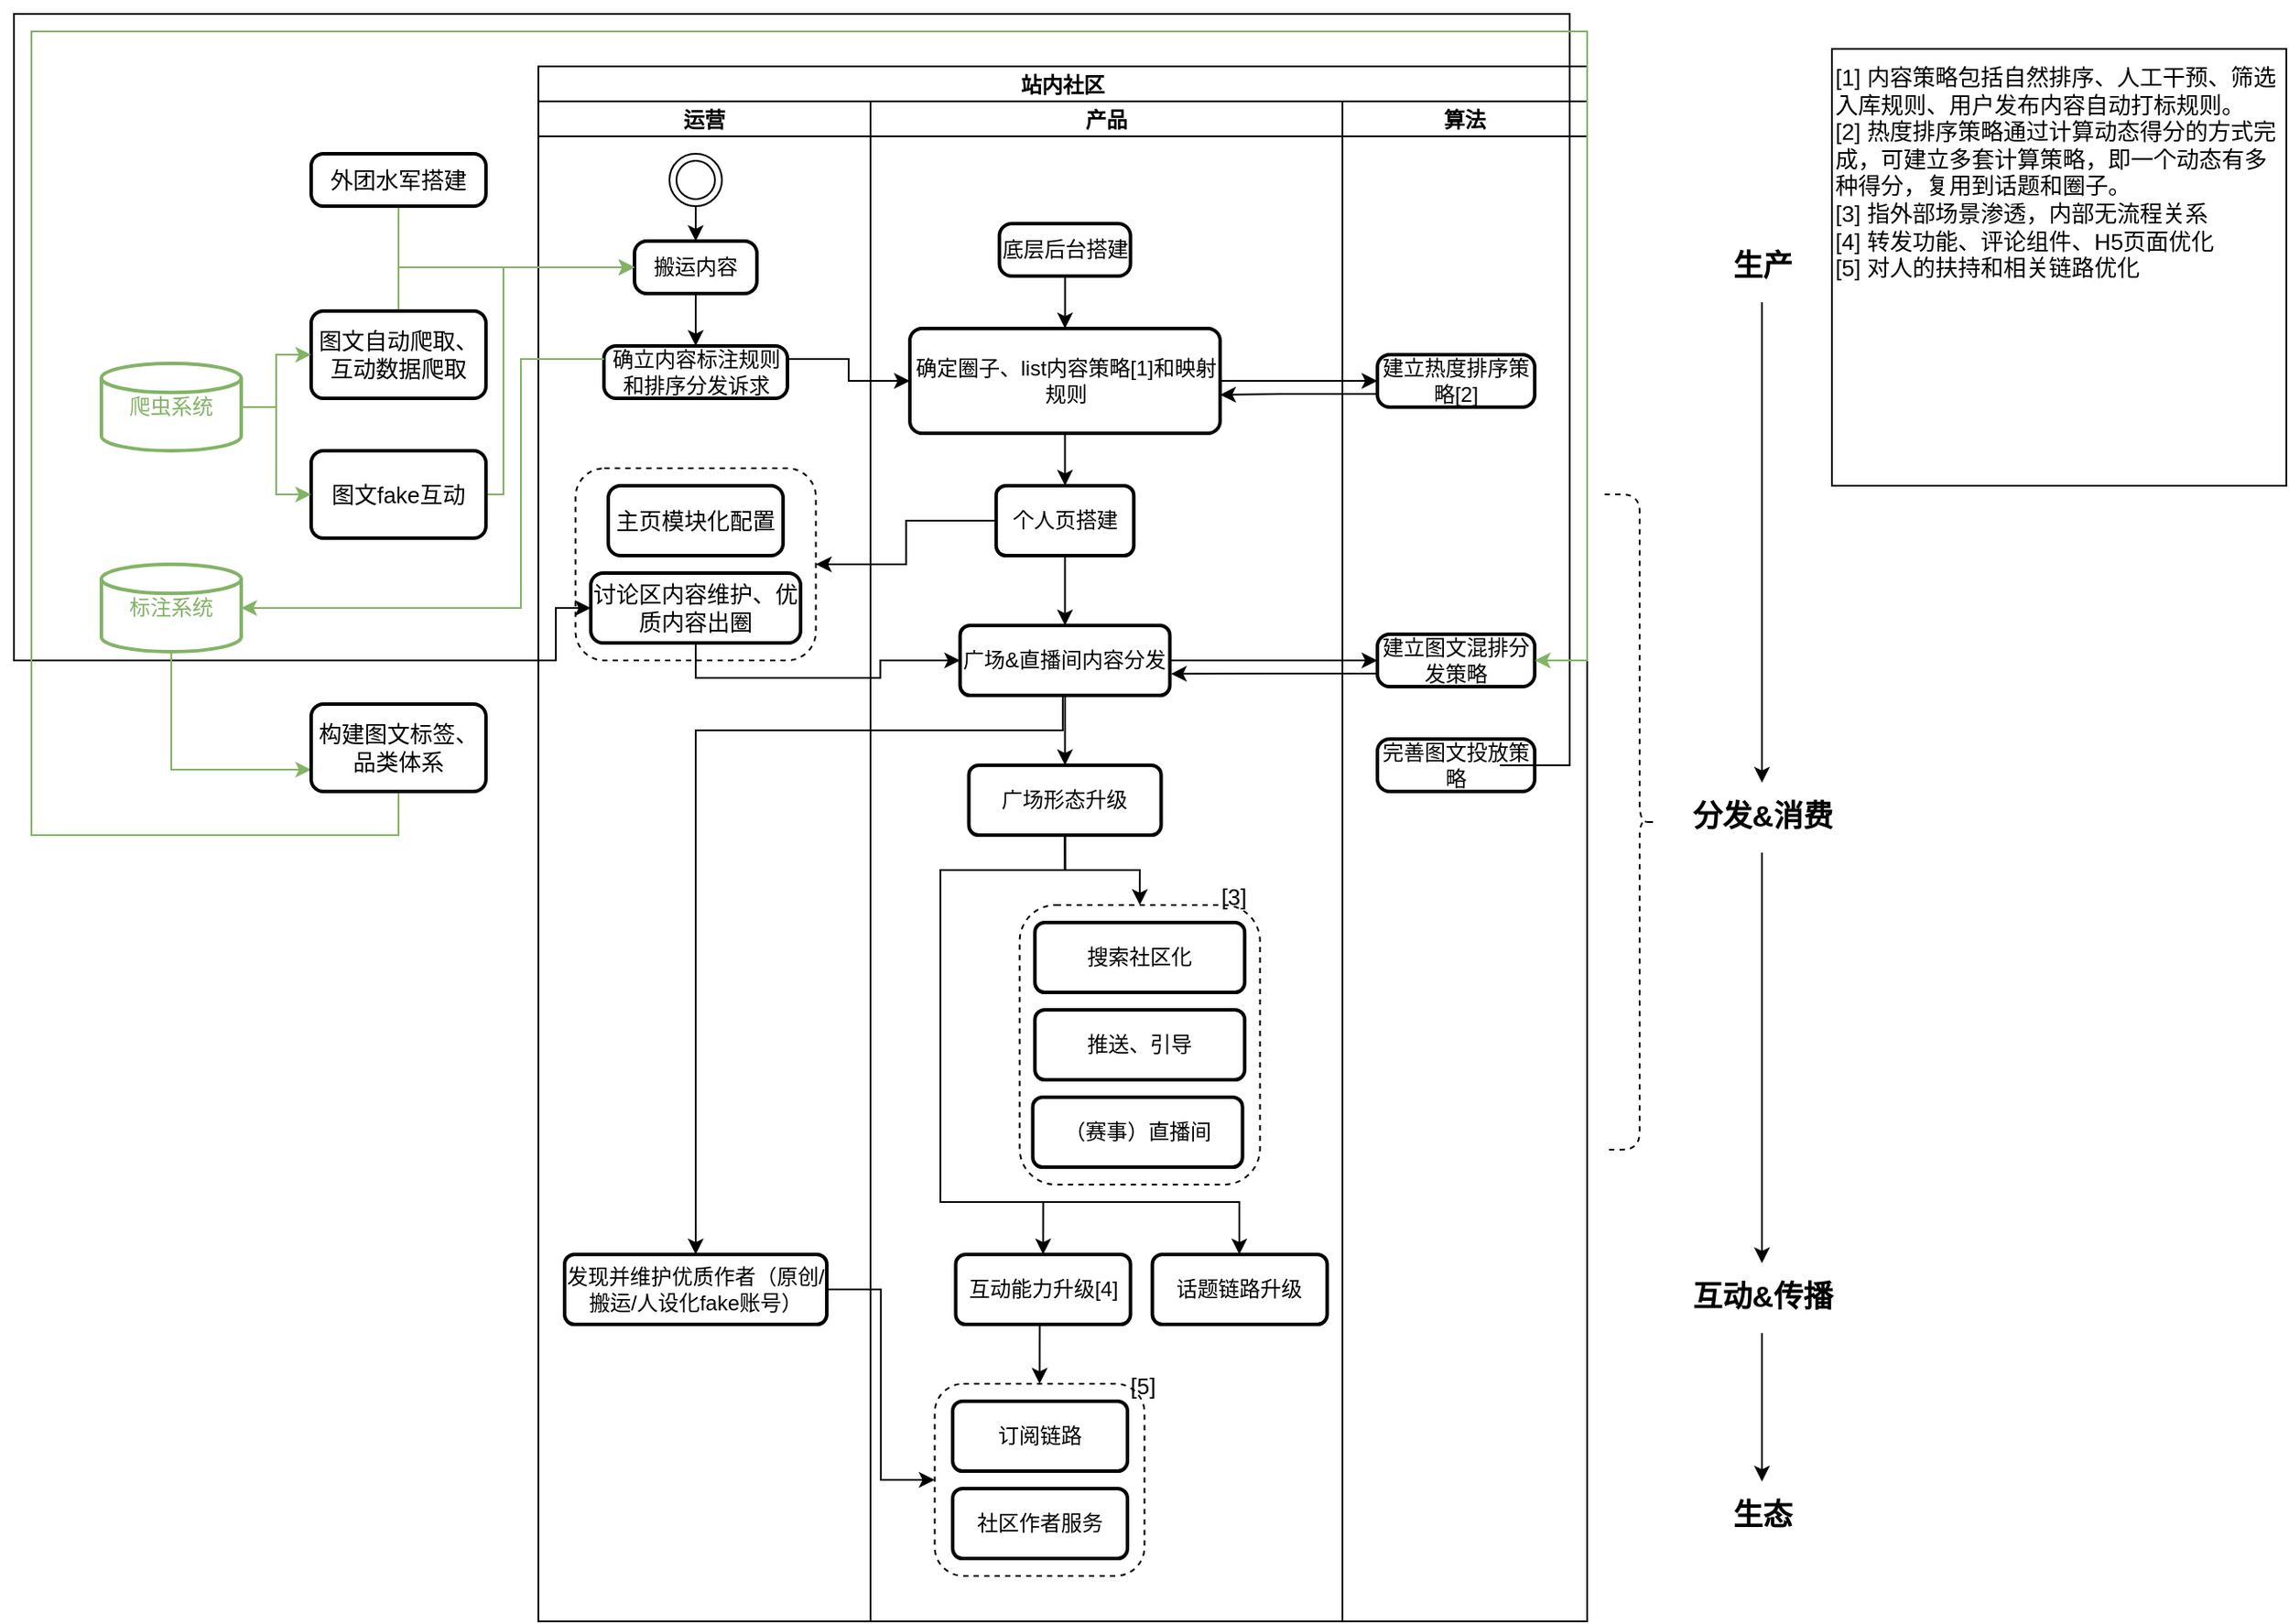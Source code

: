 <mxfile version="16.2.7" type="github">
  <diagram name="Page-1" id="74e2e168-ea6b-b213-b513-2b3c1d86103e">
    <mxGraphModel dx="2680" dy="847" grid="1" gridSize="10" guides="1" tooltips="1" connect="1" arrows="1" fold="1" page="1" pageScale="1" pageWidth="1100" pageHeight="850" background="none" math="0" shadow="0">
      <root>
        <mxCell id="0" />
        <mxCell id="1" parent="0" />
        <mxCell id="5FDzwrHfISPWhtm09f9s-1" value="站内社区" style="swimlane;childLayout=stackLayout;resizeParent=1;resizeParentMax=0;startSize=20;" parent="1" vertex="1">
          <mxGeometry x="190" y="60" width="600" height="890" as="geometry" />
        </mxCell>
        <mxCell id="5FDzwrHfISPWhtm09f9s-2" value="运营" style="swimlane;startSize=20;" parent="5FDzwrHfISPWhtm09f9s-1" vertex="1">
          <mxGeometry y="20" width="190" height="870" as="geometry" />
        </mxCell>
        <mxCell id="ZMYzjcz4kzVzO9VZxVAW-8" style="edgeStyle=orthogonalEdgeStyle;rounded=0;orthogonalLoop=1;jettySize=auto;html=1;exitX=0.5;exitY=1;exitDx=0;exitDy=0;entryX=0.5;entryY=0;entryDx=0;entryDy=0;strokeColor=#000000;" edge="1" parent="5FDzwrHfISPWhtm09f9s-2" source="ZMYzjcz4kzVzO9VZxVAW-3" target="ZMYzjcz4kzVzO9VZxVAW-5">
          <mxGeometry relative="1" as="geometry" />
        </mxCell>
        <mxCell id="ZMYzjcz4kzVzO9VZxVAW-3" value="" style="ellipse;shape=doubleEllipse;html=1;dashed=0;whitespace=wrap;aspect=fixed;" vertex="1" parent="5FDzwrHfISPWhtm09f9s-2">
          <mxGeometry x="75" y="30" width="30" height="30" as="geometry" />
        </mxCell>
        <mxCell id="ZMYzjcz4kzVzO9VZxVAW-15" value="" style="edgeStyle=orthogonalEdgeStyle;rounded=0;orthogonalLoop=1;jettySize=auto;html=1;strokeColor=#000000;" edge="1" parent="5FDzwrHfISPWhtm09f9s-2" source="ZMYzjcz4kzVzO9VZxVAW-5" target="ZMYzjcz4kzVzO9VZxVAW-9">
          <mxGeometry relative="1" as="geometry" />
        </mxCell>
        <mxCell id="ZMYzjcz4kzVzO9VZxVAW-5" value="搬运内容" style="rounded=1;whiteSpace=wrap;html=1;absoluteArcSize=1;arcSize=14;strokeWidth=2;" vertex="1" parent="5FDzwrHfISPWhtm09f9s-2">
          <mxGeometry x="55" y="80" width="70" height="30" as="geometry" />
        </mxCell>
        <mxCell id="ZMYzjcz4kzVzO9VZxVAW-9" value="确立内容标注规则和排序分发诉求" style="rounded=1;whiteSpace=wrap;html=1;absoluteArcSize=1;arcSize=14;strokeWidth=2;" vertex="1" parent="5FDzwrHfISPWhtm09f9s-2">
          <mxGeometry x="37.5" y="140" width="105" height="30" as="geometry" />
        </mxCell>
        <mxCell id="ZMYzjcz4kzVzO9VZxVAW-37" value="主页模块化配置" style="rounded=1;whiteSpace=wrap;html=1;absoluteArcSize=1;arcSize=14;strokeWidth=2;fontSize=13;" vertex="1" parent="5FDzwrHfISPWhtm09f9s-2">
          <mxGeometry x="40" y="220" width="100" height="40" as="geometry" />
        </mxCell>
        <mxCell id="ZMYzjcz4kzVzO9VZxVAW-65" value="讨论区内容维护、优质内容出圈" style="rounded=1;whiteSpace=wrap;html=1;absoluteArcSize=1;arcSize=14;strokeWidth=2;fontSize=13;" vertex="1" parent="5FDzwrHfISPWhtm09f9s-2">
          <mxGeometry x="30" y="270" width="120" height="40" as="geometry" />
        </mxCell>
        <mxCell id="ZMYzjcz4kzVzO9VZxVAW-74" value="" style="rounded=1;whiteSpace=wrap;html=1;fontSize=13;fontColor=#FF3333;strokeColor=#000000;fillColor=none;dashed=1;" vertex="1" parent="5FDzwrHfISPWhtm09f9s-2">
          <mxGeometry x="21.25" y="210" width="137.5" height="110" as="geometry" />
        </mxCell>
        <mxCell id="ZMYzjcz4kzVzO9VZxVAW-102" value="发现并维护优质作者（原创/搬运/人设化fake账号）" style="whiteSpace=wrap;html=1;rounded=1;arcSize=14;strokeWidth=2;" vertex="1" parent="5FDzwrHfISPWhtm09f9s-2">
          <mxGeometry x="15" y="660" width="150" height="40" as="geometry" />
        </mxCell>
        <mxCell id="5FDzwrHfISPWhtm09f9s-3" value="产品" style="swimlane;startSize=20;" parent="5FDzwrHfISPWhtm09f9s-1" vertex="1">
          <mxGeometry x="190" y="20" width="270" height="870" as="geometry" />
        </mxCell>
        <mxCell id="ZMYzjcz4kzVzO9VZxVAW-17" value="" style="edgeStyle=orthogonalEdgeStyle;rounded=0;orthogonalLoop=1;jettySize=auto;html=1;strokeColor=#000000;" edge="1" parent="5FDzwrHfISPWhtm09f9s-3" source="ZMYzjcz4kzVzO9VZxVAW-6" target="ZMYzjcz4kzVzO9VZxVAW-11">
          <mxGeometry relative="1" as="geometry" />
        </mxCell>
        <mxCell id="ZMYzjcz4kzVzO9VZxVAW-6" value="底层后台搭建" style="rounded=1;whiteSpace=wrap;html=1;absoluteArcSize=1;arcSize=14;strokeWidth=2;" vertex="1" parent="5FDzwrHfISPWhtm09f9s-3">
          <mxGeometry x="73.75" y="70" width="75" height="30" as="geometry" />
        </mxCell>
        <mxCell id="ZMYzjcz4kzVzO9VZxVAW-23" value="" style="edgeStyle=orthogonalEdgeStyle;rounded=0;orthogonalLoop=1;jettySize=auto;html=1;strokeColor=#000000;" edge="1" parent="5FDzwrHfISPWhtm09f9s-3" source="ZMYzjcz4kzVzO9VZxVAW-11" target="ZMYzjcz4kzVzO9VZxVAW-22">
          <mxGeometry relative="1" as="geometry" />
        </mxCell>
        <mxCell id="ZMYzjcz4kzVzO9VZxVAW-11" value="确定圈子、list内容策略[1]和映射规则" style="rounded=1;whiteSpace=wrap;html=1;absoluteArcSize=1;arcSize=14;strokeWidth=2;" vertex="1" parent="5FDzwrHfISPWhtm09f9s-3">
          <mxGeometry x="22.5" y="130" width="177.5" height="60" as="geometry" />
        </mxCell>
        <mxCell id="ZMYzjcz4kzVzO9VZxVAW-52" style="edgeStyle=orthogonalEdgeStyle;rounded=0;orthogonalLoop=1;jettySize=auto;html=1;exitX=0.5;exitY=1;exitDx=0;exitDy=0;entryX=0.5;entryY=0;entryDx=0;entryDy=0;fontSize=13;fontColor=#82B366;strokeColor=#000000;" edge="1" parent="5FDzwrHfISPWhtm09f9s-3" source="ZMYzjcz4kzVzO9VZxVAW-42" target="ZMYzjcz4kzVzO9VZxVAW-51">
          <mxGeometry relative="1" as="geometry" />
        </mxCell>
        <mxCell id="ZMYzjcz4kzVzO9VZxVAW-64" style="edgeStyle=orthogonalEdgeStyle;rounded=0;orthogonalLoop=1;jettySize=auto;html=1;exitX=0.5;exitY=1;exitDx=0;exitDy=0;entryX=0.5;entryY=0;entryDx=0;entryDy=0;fontSize=13;fontColor=#FF3333;strokeColor=#000000;" edge="1" parent="5FDzwrHfISPWhtm09f9s-3" source="ZMYzjcz4kzVzO9VZxVAW-22" target="ZMYzjcz4kzVzO9VZxVAW-42">
          <mxGeometry relative="1" as="geometry" />
        </mxCell>
        <mxCell id="ZMYzjcz4kzVzO9VZxVAW-22" value="个人页搭建" style="whiteSpace=wrap;html=1;rounded=1;arcSize=14;strokeWidth=2;" vertex="1" parent="5FDzwrHfISPWhtm09f9s-3">
          <mxGeometry x="71.88" y="220" width="78.75" height="40" as="geometry" />
        </mxCell>
        <mxCell id="ZMYzjcz4kzVzO9VZxVAW-42" value="广场&amp;amp;直播间内容分发" style="whiteSpace=wrap;html=1;rounded=1;arcSize=14;strokeWidth=2;" vertex="1" parent="5FDzwrHfISPWhtm09f9s-3">
          <mxGeometry x="51.26" y="300" width="120" height="40" as="geometry" />
        </mxCell>
        <mxCell id="ZMYzjcz4kzVzO9VZxVAW-117" style="edgeStyle=orthogonalEdgeStyle;rounded=0;orthogonalLoop=1;jettySize=auto;html=1;exitX=0.5;exitY=1;exitDx=0;exitDy=0;fontSize=17;fontColor=#000000;strokeColor=#000000;entryX=0.5;entryY=0;entryDx=0;entryDy=0;" edge="1" parent="5FDzwrHfISPWhtm09f9s-3" source="ZMYzjcz4kzVzO9VZxVAW-51" target="ZMYzjcz4kzVzO9VZxVAW-116">
          <mxGeometry relative="1" as="geometry">
            <Array as="points">
              <mxPoint x="111" y="440" />
              <mxPoint x="40" y="440" />
              <mxPoint x="40" y="630" />
              <mxPoint x="99" y="630" />
            </Array>
          </mxGeometry>
        </mxCell>
        <mxCell id="ZMYzjcz4kzVzO9VZxVAW-126" style="edgeStyle=orthogonalEdgeStyle;rounded=0;orthogonalLoop=1;jettySize=auto;html=1;exitX=0.5;exitY=1;exitDx=0;exitDy=0;fontSize=13;fontColor=#000000;strokeColor=#000000;" edge="1" parent="5FDzwrHfISPWhtm09f9s-3" source="ZMYzjcz4kzVzO9VZxVAW-51" target="ZMYzjcz4kzVzO9VZxVAW-125">
          <mxGeometry relative="1" as="geometry">
            <Array as="points">
              <mxPoint x="111" y="440" />
              <mxPoint x="40" y="440" />
              <mxPoint x="40" y="630" />
              <mxPoint x="211" y="630" />
            </Array>
          </mxGeometry>
        </mxCell>
        <mxCell id="ZMYzjcz4kzVzO9VZxVAW-51" value="广场形态升级" style="whiteSpace=wrap;html=1;rounded=1;arcSize=14;strokeWidth=2;" vertex="1" parent="5FDzwrHfISPWhtm09f9s-3">
          <mxGeometry x="56.26" y="380" width="110" height="40" as="geometry" />
        </mxCell>
        <mxCell id="ZMYzjcz4kzVzO9VZxVAW-78" style="edgeStyle=orthogonalEdgeStyle;rounded=0;orthogonalLoop=1;jettySize=auto;html=1;exitX=0.5;exitY=1;exitDx=0;exitDy=0;entryX=0.5;entryY=0;entryDx=0;entryDy=0;fontSize=13;fontColor=#FF3333;strokeColor=#000000;" edge="1" parent="5FDzwrHfISPWhtm09f9s-3" source="ZMYzjcz4kzVzO9VZxVAW-51" target="ZMYzjcz4kzVzO9VZxVAW-77">
          <mxGeometry relative="1" as="geometry" />
        </mxCell>
        <mxCell id="ZMYzjcz4kzVzO9VZxVAW-82" value="" style="group" vertex="1" connectable="0" parent="5FDzwrHfISPWhtm09f9s-3">
          <mxGeometry x="70" y="440" width="168.13" height="180" as="geometry" />
        </mxCell>
        <mxCell id="ZMYzjcz4kzVzO9VZxVAW-80" value="&lt;font color=&quot;#000000&quot;&gt;[3]&lt;/font&gt;" style="text;html=1;strokeColor=none;fillColor=none;align=center;verticalAlign=middle;whiteSpace=wrap;rounded=0;dashed=1;fontSize=13;fontColor=#FF3333;" vertex="1" parent="ZMYzjcz4kzVzO9VZxVAW-82">
          <mxGeometry x="108.13" width="60" height="30" as="geometry" />
        </mxCell>
        <mxCell id="ZMYzjcz4kzVzO9VZxVAW-77" value="" style="rounded=1;whiteSpace=wrap;html=1;fontSize=13;fontColor=#FF3333;strokeColor=#000000;fillColor=none;dashed=1;" vertex="1" parent="ZMYzjcz4kzVzO9VZxVAW-82">
          <mxGeometry x="15.32" y="20" width="137.5" height="160" as="geometry" />
        </mxCell>
        <mxCell id="ZMYzjcz4kzVzO9VZxVAW-118" value="" style="group" vertex="1" connectable="0" parent="ZMYzjcz4kzVzO9VZxVAW-82">
          <mxGeometry x="22.82" y="30" width="121.26" height="140" as="geometry" />
        </mxCell>
        <mxCell id="ZMYzjcz4kzVzO9VZxVAW-75" value="搜索社区化" style="whiteSpace=wrap;html=1;rounded=1;arcSize=14;strokeWidth=2;" vertex="1" parent="ZMYzjcz4kzVzO9VZxVAW-118">
          <mxGeometry x="1.26" width="120" height="40" as="geometry" />
        </mxCell>
        <mxCell id="ZMYzjcz4kzVzO9VZxVAW-76" value="推送、引导" style="whiteSpace=wrap;html=1;rounded=1;arcSize=14;strokeWidth=2;" vertex="1" parent="ZMYzjcz4kzVzO9VZxVAW-118">
          <mxGeometry x="1.26" y="50" width="120" height="40" as="geometry" />
        </mxCell>
        <mxCell id="ZMYzjcz4kzVzO9VZxVAW-81" value="（赛事）直播间" style="whiteSpace=wrap;html=1;rounded=1;arcSize=14;strokeWidth=2;" vertex="1" parent="ZMYzjcz4kzVzO9VZxVAW-118">
          <mxGeometry y="100" width="120" height="40" as="geometry" />
        </mxCell>
        <mxCell id="ZMYzjcz4kzVzO9VZxVAW-122" style="edgeStyle=orthogonalEdgeStyle;rounded=0;orthogonalLoop=1;jettySize=auto;html=1;exitX=0.5;exitY=1;exitDx=0;exitDy=0;entryX=0.5;entryY=0;entryDx=0;entryDy=0;fontSize=17;fontColor=#000000;strokeColor=#000000;" edge="1" parent="5FDzwrHfISPWhtm09f9s-3" source="ZMYzjcz4kzVzO9VZxVAW-116" target="ZMYzjcz4kzVzO9VZxVAW-121">
          <mxGeometry relative="1" as="geometry" />
        </mxCell>
        <mxCell id="ZMYzjcz4kzVzO9VZxVAW-116" value="互动能力升级[4]" style="whiteSpace=wrap;html=1;rounded=1;arcSize=14;strokeWidth=2;" vertex="1" parent="5FDzwrHfISPWhtm09f9s-3">
          <mxGeometry x="48.75" y="660" width="100" height="40" as="geometry" />
        </mxCell>
        <mxCell id="ZMYzjcz4kzVzO9VZxVAW-125" value="话题链路升级" style="whiteSpace=wrap;html=1;rounded=1;arcSize=14;strokeWidth=2;" vertex="1" parent="5FDzwrHfISPWhtm09f9s-3">
          <mxGeometry x="161.26" y="660" width="100" height="40" as="geometry" />
        </mxCell>
        <mxCell id="ZMYzjcz4kzVzO9VZxVAW-128" value="" style="group" vertex="1" connectable="0" parent="5FDzwrHfISPWhtm09f9s-3">
          <mxGeometry x="36.75" y="720" width="149" height="124" as="geometry" />
        </mxCell>
        <mxCell id="ZMYzjcz4kzVzO9VZxVAW-123" value="[5]" style="text;html=1;strokeColor=none;fillColor=none;align=center;verticalAlign=middle;whiteSpace=wrap;rounded=0;dashed=1;fontSize=13;fontColor=#000000;" vertex="1" parent="ZMYzjcz4kzVzO9VZxVAW-128">
          <mxGeometry x="89" width="60" height="30" as="geometry" />
        </mxCell>
        <mxCell id="ZMYzjcz4kzVzO9VZxVAW-127" value="" style="group" vertex="1" connectable="0" parent="ZMYzjcz4kzVzO9VZxVAW-128">
          <mxGeometry y="14" width="120" height="110" as="geometry" />
        </mxCell>
        <mxCell id="ZMYzjcz4kzVzO9VZxVAW-119" value="订阅链路" style="whiteSpace=wrap;html=1;rounded=1;arcSize=14;strokeWidth=2;" vertex="1" parent="ZMYzjcz4kzVzO9VZxVAW-127">
          <mxGeometry x="10.26" y="10" width="100" height="40" as="geometry" />
        </mxCell>
        <mxCell id="ZMYzjcz4kzVzO9VZxVAW-120" value="社区作者服务" style="whiteSpace=wrap;html=1;rounded=1;arcSize=14;strokeWidth=2;" vertex="1" parent="ZMYzjcz4kzVzO9VZxVAW-127">
          <mxGeometry x="10.26" y="60" width="100" height="40" as="geometry" />
        </mxCell>
        <mxCell id="ZMYzjcz4kzVzO9VZxVAW-121" value="" style="rounded=1;whiteSpace=wrap;html=1;dashed=1;fontSize=17;fontColor=#000000;strokeColor=#000000;fillColor=none;" vertex="1" parent="ZMYzjcz4kzVzO9VZxVAW-127">
          <mxGeometry width="120" height="110" as="geometry" />
        </mxCell>
        <mxCell id="5FDzwrHfISPWhtm09f9s-4" value="算法" style="swimlane;startSize=20;" parent="5FDzwrHfISPWhtm09f9s-1" vertex="1">
          <mxGeometry x="460" y="20" width="140" height="870" as="geometry" />
        </mxCell>
        <mxCell id="ZMYzjcz4kzVzO9VZxVAW-10" value="建立热度排序策略[2]" style="rounded=1;whiteSpace=wrap;html=1;absoluteArcSize=1;arcSize=14;strokeWidth=2;" vertex="1" parent="5FDzwrHfISPWhtm09f9s-4">
          <mxGeometry x="20" y="145" width="90" height="30" as="geometry" />
        </mxCell>
        <mxCell id="ZMYzjcz4kzVzO9VZxVAW-24" value="建立图文混排分发策略" style="rounded=1;whiteSpace=wrap;html=1;absoluteArcSize=1;arcSize=14;strokeWidth=2;" vertex="1" parent="5FDzwrHfISPWhtm09f9s-4">
          <mxGeometry x="20" y="305" width="90" height="30" as="geometry" />
        </mxCell>
        <mxCell id="ZMYzjcz4kzVzO9VZxVAW-25" value="完善图文投放策略" style="rounded=1;whiteSpace=wrap;html=1;absoluteArcSize=1;arcSize=14;strokeWidth=2;" vertex="1" parent="5FDzwrHfISPWhtm09f9s-4">
          <mxGeometry x="20" y="365" width="90" height="30" as="geometry" />
        </mxCell>
        <mxCell id="ZMYzjcz4kzVzO9VZxVAW-12" style="edgeStyle=orthogonalEdgeStyle;rounded=0;orthogonalLoop=1;jettySize=auto;html=1;exitX=1;exitY=0.25;exitDx=0;exitDy=0;entryX=0;entryY=0.5;entryDx=0;entryDy=0;strokeColor=#000000;" edge="1" parent="5FDzwrHfISPWhtm09f9s-1" source="ZMYzjcz4kzVzO9VZxVAW-9" target="ZMYzjcz4kzVzO9VZxVAW-11">
          <mxGeometry relative="1" as="geometry" />
        </mxCell>
        <mxCell id="ZMYzjcz4kzVzO9VZxVAW-40" style="edgeStyle=orthogonalEdgeStyle;rounded=0;orthogonalLoop=1;jettySize=auto;html=1;fontSize=13;strokeColor=#000000;entryX=0;entryY=0.5;entryDx=0;entryDy=0;" edge="1" parent="5FDzwrHfISPWhtm09f9s-1" target="ZMYzjcz4kzVzO9VZxVAW-65">
          <mxGeometry relative="1" as="geometry">
            <mxPoint x="550" y="400" as="sourcePoint" />
            <mxPoint x="342.5" y="405" as="targetPoint" />
            <Array as="points">
              <mxPoint x="590" y="400" />
              <mxPoint x="590" y="-30" />
              <mxPoint x="-300" y="-30" />
              <mxPoint x="-300" y="340" />
              <mxPoint x="10" y="340" />
              <mxPoint x="10" y="310" />
            </Array>
          </mxGeometry>
        </mxCell>
        <mxCell id="ZMYzjcz4kzVzO9VZxVAW-68" style="edgeStyle=orthogonalEdgeStyle;rounded=0;orthogonalLoop=1;jettySize=auto;html=1;exitX=0;exitY=0.5;exitDx=0;exitDy=0;entryX=1;entryY=0.5;entryDx=0;entryDy=0;fontSize=13;fontColor=#FF3333;strokeColor=#000000;" edge="1" parent="5FDzwrHfISPWhtm09f9s-1" source="ZMYzjcz4kzVzO9VZxVAW-22" target="ZMYzjcz4kzVzO9VZxVAW-74">
          <mxGeometry relative="1" as="geometry" />
        </mxCell>
        <mxCell id="ZMYzjcz4kzVzO9VZxVAW-69" style="edgeStyle=orthogonalEdgeStyle;rounded=0;orthogonalLoop=1;jettySize=auto;html=1;exitX=0.5;exitY=1;exitDx=0;exitDy=0;entryX=0;entryY=0.5;entryDx=0;entryDy=0;fontSize=13;fontColor=#FF3333;strokeColor=#000000;" edge="1" parent="5FDzwrHfISPWhtm09f9s-1" source="ZMYzjcz4kzVzO9VZxVAW-65" target="ZMYzjcz4kzVzO9VZxVAW-42">
          <mxGeometry relative="1" as="geometry" />
        </mxCell>
        <mxCell id="ZMYzjcz4kzVzO9VZxVAW-70" style="edgeStyle=orthogonalEdgeStyle;rounded=0;orthogonalLoop=1;jettySize=auto;html=1;exitX=1;exitY=0.5;exitDx=0;exitDy=0;entryX=0;entryY=0.5;entryDx=0;entryDy=0;fontSize=13;fontColor=#FF3333;strokeColor=#000000;" edge="1" parent="5FDzwrHfISPWhtm09f9s-1" source="ZMYzjcz4kzVzO9VZxVAW-11" target="ZMYzjcz4kzVzO9VZxVAW-10">
          <mxGeometry relative="1" as="geometry" />
        </mxCell>
        <mxCell id="ZMYzjcz4kzVzO9VZxVAW-71" style="edgeStyle=orthogonalEdgeStyle;rounded=0;orthogonalLoop=1;jettySize=auto;html=1;exitX=0;exitY=0.75;exitDx=0;exitDy=0;fontSize=13;fontColor=#FF3333;strokeColor=#000000;" edge="1" parent="5FDzwrHfISPWhtm09f9s-1" source="ZMYzjcz4kzVzO9VZxVAW-10">
          <mxGeometry relative="1" as="geometry">
            <mxPoint x="390" y="188" as="targetPoint" />
            <Array as="points">
              <mxPoint x="425" y="188" />
              <mxPoint x="390" y="188" />
            </Array>
          </mxGeometry>
        </mxCell>
        <mxCell id="ZMYzjcz4kzVzO9VZxVAW-72" style="edgeStyle=orthogonalEdgeStyle;rounded=0;orthogonalLoop=1;jettySize=auto;html=1;exitX=0;exitY=0.75;exitDx=0;exitDy=0;entryX=1.005;entryY=0.692;entryDx=0;entryDy=0;fontSize=13;fontColor=#FF3333;strokeColor=#000000;entryPerimeter=0;" edge="1" parent="5FDzwrHfISPWhtm09f9s-1" source="ZMYzjcz4kzVzO9VZxVAW-24" target="ZMYzjcz4kzVzO9VZxVAW-42">
          <mxGeometry relative="1" as="geometry" />
        </mxCell>
        <mxCell id="ZMYzjcz4kzVzO9VZxVAW-73" style="edgeStyle=orthogonalEdgeStyle;rounded=0;orthogonalLoop=1;jettySize=auto;html=1;exitX=1;exitY=0.5;exitDx=0;exitDy=0;entryX=0;entryY=0.5;entryDx=0;entryDy=0;fontSize=13;fontColor=#FF3333;strokeColor=#000000;" edge="1" parent="5FDzwrHfISPWhtm09f9s-1" source="ZMYzjcz4kzVzO9VZxVAW-42" target="ZMYzjcz4kzVzO9VZxVAW-24">
          <mxGeometry relative="1" as="geometry" />
        </mxCell>
        <mxCell id="ZMYzjcz4kzVzO9VZxVAW-103" style="edgeStyle=orthogonalEdgeStyle;rounded=0;orthogonalLoop=1;jettySize=auto;html=1;exitX=0.5;exitY=1;exitDx=0;exitDy=0;entryX=0.5;entryY=0;entryDx=0;entryDy=0;fontSize=13;fontColor=#000000;strokeColor=#000000;" edge="1" parent="5FDzwrHfISPWhtm09f9s-1" source="ZMYzjcz4kzVzO9VZxVAW-42" target="ZMYzjcz4kzVzO9VZxVAW-102">
          <mxGeometry relative="1" as="geometry">
            <Array as="points">
              <mxPoint x="300" y="360" />
              <mxPoint x="300" y="380" />
              <mxPoint x="90" y="380" />
            </Array>
          </mxGeometry>
        </mxCell>
        <mxCell id="ZMYzjcz4kzVzO9VZxVAW-124" style="edgeStyle=orthogonalEdgeStyle;rounded=0;orthogonalLoop=1;jettySize=auto;html=1;exitX=1;exitY=0.5;exitDx=0;exitDy=0;entryX=0;entryY=0.5;entryDx=0;entryDy=0;fontSize=13;fontColor=#000000;strokeColor=#000000;" edge="1" parent="5FDzwrHfISPWhtm09f9s-1" source="ZMYzjcz4kzVzO9VZxVAW-102" target="ZMYzjcz4kzVzO9VZxVAW-121">
          <mxGeometry relative="1" as="geometry" />
        </mxCell>
        <mxCell id="ZMYzjcz4kzVzO9VZxVAW-21" value="&lt;span style=&quot;font-size: 13px&quot;&gt;[1] 内容策略包括自然排序、人工干预、筛选入库规则、用户发布内容自动打标规则。&lt;br style=&quot;font-size: 13px&quot;&gt;[2] 热度排序策略通过计算动态得分的方式完成，可建立多套计算策略，即一个动态有多种得分，复用到话题和圈子。&lt;br&gt;[3] 指外部场景渗透，内部无流程关系&lt;br&gt;[4] 转发功能、评论组件、H5页面优化&lt;br&gt;[5] 对人的扶持和相关链路优化&lt;br style=&quot;font-size: 13px&quot;&gt;&lt;/span&gt;" style="rounded=0;whiteSpace=wrap;html=1;align=left;verticalAlign=top;fontSize=13;spacingTop=2;spacing=2;" vertex="1" parent="1">
          <mxGeometry x="930" y="50" width="260" height="250" as="geometry" />
        </mxCell>
        <mxCell id="ZMYzjcz4kzVzO9VZxVAW-30" value="" style="edgeStyle=orthogonalEdgeStyle;rounded=0;orthogonalLoop=1;jettySize=auto;html=1;fontSize=13;strokeColor=#82B366;entryX=0;entryY=0.5;entryDx=0;entryDy=0;" edge="1" parent="1" source="ZMYzjcz4kzVzO9VZxVAW-28" target="ZMYzjcz4kzVzO9VZxVAW-5">
          <mxGeometry relative="1" as="geometry">
            <mxPoint x="150" y="173" as="targetPoint" />
            <Array as="points">
              <mxPoint x="110" y="175" />
            </Array>
          </mxGeometry>
        </mxCell>
        <mxCell id="ZMYzjcz4kzVzO9VZxVAW-28" value="图文自动爬取、互动数据爬取" style="rounded=1;whiteSpace=wrap;html=1;absoluteArcSize=1;arcSize=14;strokeWidth=2;fontSize=13;" vertex="1" parent="1">
          <mxGeometry x="60" y="200" width="100" height="50" as="geometry" />
        </mxCell>
        <mxCell id="ZMYzjcz4kzVzO9VZxVAW-31" style="edgeStyle=orthogonalEdgeStyle;rounded=0;orthogonalLoop=1;jettySize=auto;html=1;exitX=1;exitY=0.5;exitDx=0;exitDy=0;fontSize=13;strokeColor=#82B366;entryX=0;entryY=0.5;entryDx=0;entryDy=0;" edge="1" parent="1" source="ZMYzjcz4kzVzO9VZxVAW-29" target="ZMYzjcz4kzVzO9VZxVAW-5">
          <mxGeometry relative="1" as="geometry">
            <mxPoint x="170" y="170" as="targetPoint" />
            <Array as="points">
              <mxPoint x="170" y="305" />
              <mxPoint x="170" y="175" />
            </Array>
          </mxGeometry>
        </mxCell>
        <mxCell id="ZMYzjcz4kzVzO9VZxVAW-29" value="图文fake互动" style="rounded=1;whiteSpace=wrap;html=1;absoluteArcSize=1;arcSize=14;strokeWidth=2;fontSize=13;" vertex="1" parent="1">
          <mxGeometry x="60" y="280" width="100" height="50" as="geometry" />
        </mxCell>
        <mxCell id="ZMYzjcz4kzVzO9VZxVAW-33" style="edgeStyle=orthogonalEdgeStyle;rounded=0;orthogonalLoop=1;jettySize=auto;html=1;exitX=0.5;exitY=1;exitDx=0;exitDy=0;fontSize=13;strokeColor=#82B366;entryX=0;entryY=0.5;entryDx=0;entryDy=0;" edge="1" parent="1" source="ZMYzjcz4kzVzO9VZxVAW-32" target="ZMYzjcz4kzVzO9VZxVAW-5">
          <mxGeometry relative="1" as="geometry">
            <mxPoint x="150" y="180" as="targetPoint" />
            <Array as="points">
              <mxPoint x="110" y="175" />
            </Array>
          </mxGeometry>
        </mxCell>
        <mxCell id="ZMYzjcz4kzVzO9VZxVAW-32" value="外团水军搭建" style="rounded=1;whiteSpace=wrap;html=1;absoluteArcSize=1;arcSize=14;strokeWidth=2;fontSize=13;" vertex="1" parent="1">
          <mxGeometry x="60" y="110" width="100" height="30" as="geometry" />
        </mxCell>
        <mxCell id="ZMYzjcz4kzVzO9VZxVAW-49" style="edgeStyle=orthogonalEdgeStyle;rounded=0;orthogonalLoop=1;jettySize=auto;html=1;exitX=0.5;exitY=1;exitDx=0;exitDy=0;exitPerimeter=0;entryX=0;entryY=0.75;entryDx=0;entryDy=0;fontSize=13;fontColor=#82B366;strokeColor=#82B366;" edge="1" parent="1" source="ZMYzjcz4kzVzO9VZxVAW-43" target="ZMYzjcz4kzVzO9VZxVAW-48">
          <mxGeometry relative="1" as="geometry" />
        </mxCell>
        <mxCell id="ZMYzjcz4kzVzO9VZxVAW-43" value="标注系统" style="strokeWidth=2;html=1;shape=mxgraph.flowchart.database;whiteSpace=wrap;fontColor=#82B366;strokeColor=#82B366;" vertex="1" parent="1">
          <mxGeometry x="-60" y="345" width="80" height="50" as="geometry" />
        </mxCell>
        <mxCell id="ZMYzjcz4kzVzO9VZxVAW-44" style="edgeStyle=orthogonalEdgeStyle;rounded=0;orthogonalLoop=1;jettySize=auto;html=1;exitX=0;exitY=0.25;exitDx=0;exitDy=0;entryX=1;entryY=0.5;entryDx=0;entryDy=0;entryPerimeter=0;fontSize=13;fontColor=#82B366;strokeColor=#82B366;" edge="1" parent="1" source="ZMYzjcz4kzVzO9VZxVAW-9" target="ZMYzjcz4kzVzO9VZxVAW-43">
          <mxGeometry relative="1" as="geometry">
            <Array as="points">
              <mxPoint x="180" y="228" />
              <mxPoint x="180" y="370" />
            </Array>
          </mxGeometry>
        </mxCell>
        <mxCell id="ZMYzjcz4kzVzO9VZxVAW-46" style="edgeStyle=orthogonalEdgeStyle;rounded=0;orthogonalLoop=1;jettySize=auto;html=1;exitX=1;exitY=0.5;exitDx=0;exitDy=0;exitPerimeter=0;entryX=0;entryY=0.5;entryDx=0;entryDy=0;fontSize=13;fontColor=#82B366;strokeColor=#82B366;" edge="1" parent="1" source="ZMYzjcz4kzVzO9VZxVAW-45" target="ZMYzjcz4kzVzO9VZxVAW-28">
          <mxGeometry relative="1" as="geometry" />
        </mxCell>
        <mxCell id="ZMYzjcz4kzVzO9VZxVAW-47" style="edgeStyle=orthogonalEdgeStyle;rounded=0;orthogonalLoop=1;jettySize=auto;html=1;exitX=1;exitY=0.5;exitDx=0;exitDy=0;exitPerimeter=0;entryX=0;entryY=0.5;entryDx=0;entryDy=0;fontSize=13;fontColor=#82B366;strokeColor=#82B366;" edge="1" parent="1" source="ZMYzjcz4kzVzO9VZxVAW-45" target="ZMYzjcz4kzVzO9VZxVAW-29">
          <mxGeometry relative="1" as="geometry">
            <Array as="points">
              <mxPoint x="40" y="255" />
              <mxPoint x="40" y="305" />
            </Array>
          </mxGeometry>
        </mxCell>
        <mxCell id="ZMYzjcz4kzVzO9VZxVAW-45" value="爬虫系统" style="strokeWidth=2;html=1;shape=mxgraph.flowchart.database;whiteSpace=wrap;fontColor=#82B366;strokeColor=#82B366;" vertex="1" parent="1">
          <mxGeometry x="-60" y="230" width="80" height="50" as="geometry" />
        </mxCell>
        <mxCell id="ZMYzjcz4kzVzO9VZxVAW-50" style="edgeStyle=orthogonalEdgeStyle;rounded=0;orthogonalLoop=1;jettySize=auto;html=1;exitX=0.5;exitY=1;exitDx=0;exitDy=0;fontSize=13;fontColor=#82B366;strokeColor=#82B366;entryX=1;entryY=0.5;entryDx=0;entryDy=0;" edge="1" parent="1" source="ZMYzjcz4kzVzO9VZxVAW-48" target="ZMYzjcz4kzVzO9VZxVAW-24">
          <mxGeometry relative="1" as="geometry">
            <Array as="points">
              <mxPoint x="110" y="500" />
              <mxPoint x="-100" y="500" />
              <mxPoint x="-100" y="40" />
              <mxPoint x="790" y="40" />
              <mxPoint x="790" y="400" />
            </Array>
          </mxGeometry>
        </mxCell>
        <mxCell id="ZMYzjcz4kzVzO9VZxVAW-48" value="构建图文标签、品类体系" style="rounded=1;whiteSpace=wrap;html=1;absoluteArcSize=1;arcSize=14;strokeWidth=2;fontSize=13;" vertex="1" parent="1">
          <mxGeometry x="60" y="425" width="100" height="50" as="geometry" />
        </mxCell>
        <mxCell id="ZMYzjcz4kzVzO9VZxVAW-108" value="" style="edgeStyle=orthogonalEdgeStyle;rounded=0;orthogonalLoop=1;jettySize=auto;html=1;fontSize=17;fontColor=#000000;strokeColor=#000000;" edge="1" parent="1" source="ZMYzjcz4kzVzO9VZxVAW-106" target="ZMYzjcz4kzVzO9VZxVAW-107">
          <mxGeometry relative="1" as="geometry" />
        </mxCell>
        <mxCell id="ZMYzjcz4kzVzO9VZxVAW-106" value="生产" style="text;strokeColor=none;fillColor=none;html=1;fontSize=17;fontStyle=1;verticalAlign=middle;align=center;dashed=1;fontColor=#000000;" vertex="1" parent="1">
          <mxGeometry x="840" y="155" width="100" height="40" as="geometry" />
        </mxCell>
        <mxCell id="ZMYzjcz4kzVzO9VZxVAW-110" value="" style="edgeStyle=orthogonalEdgeStyle;rounded=0;orthogonalLoop=1;jettySize=auto;html=1;fontSize=17;fontColor=#000000;strokeColor=#000000;" edge="1" parent="1" source="ZMYzjcz4kzVzO9VZxVAW-107" target="ZMYzjcz4kzVzO9VZxVAW-109">
          <mxGeometry relative="1" as="geometry" />
        </mxCell>
        <mxCell id="ZMYzjcz4kzVzO9VZxVAW-107" value="分发&amp;amp;消费" style="text;strokeColor=none;fillColor=none;html=1;fontSize=17;fontStyle=1;verticalAlign=middle;align=center;dashed=1;fontColor=#000000;" vertex="1" parent="1">
          <mxGeometry x="840" y="470" width="100" height="40" as="geometry" />
        </mxCell>
        <mxCell id="ZMYzjcz4kzVzO9VZxVAW-112" value="" style="edgeStyle=orthogonalEdgeStyle;rounded=0;orthogonalLoop=1;jettySize=auto;html=1;fontSize=17;fontColor=#000000;strokeColor=#000000;" edge="1" parent="1" source="ZMYzjcz4kzVzO9VZxVAW-109" target="ZMYzjcz4kzVzO9VZxVAW-111">
          <mxGeometry relative="1" as="geometry" />
        </mxCell>
        <mxCell id="ZMYzjcz4kzVzO9VZxVAW-109" value="互动&amp;amp;传播" style="text;strokeColor=none;fillColor=none;html=1;fontSize=17;fontStyle=1;verticalAlign=middle;align=center;dashed=1;fontColor=#000000;" vertex="1" parent="1">
          <mxGeometry x="840" y="745" width="100" height="40" as="geometry" />
        </mxCell>
        <mxCell id="ZMYzjcz4kzVzO9VZxVAW-111" value="生态" style="text;strokeColor=none;fillColor=none;html=1;fontSize=17;fontStyle=1;verticalAlign=middle;align=center;dashed=1;fontColor=#000000;" vertex="1" parent="1">
          <mxGeometry x="840" y="870" width="100" height="40" as="geometry" />
        </mxCell>
        <mxCell id="ZMYzjcz4kzVzO9VZxVAW-114" value="" style="shape=curlyBracket;whiteSpace=wrap;html=1;rounded=1;flipH=1;dashed=1;fontSize=17;fontColor=#000000;strokeColor=#000000;fillColor=none;size=0.333;" vertex="1" parent="1">
          <mxGeometry x="800" y="305" width="30" height="375" as="geometry" />
        </mxCell>
      </root>
    </mxGraphModel>
  </diagram>
</mxfile>
